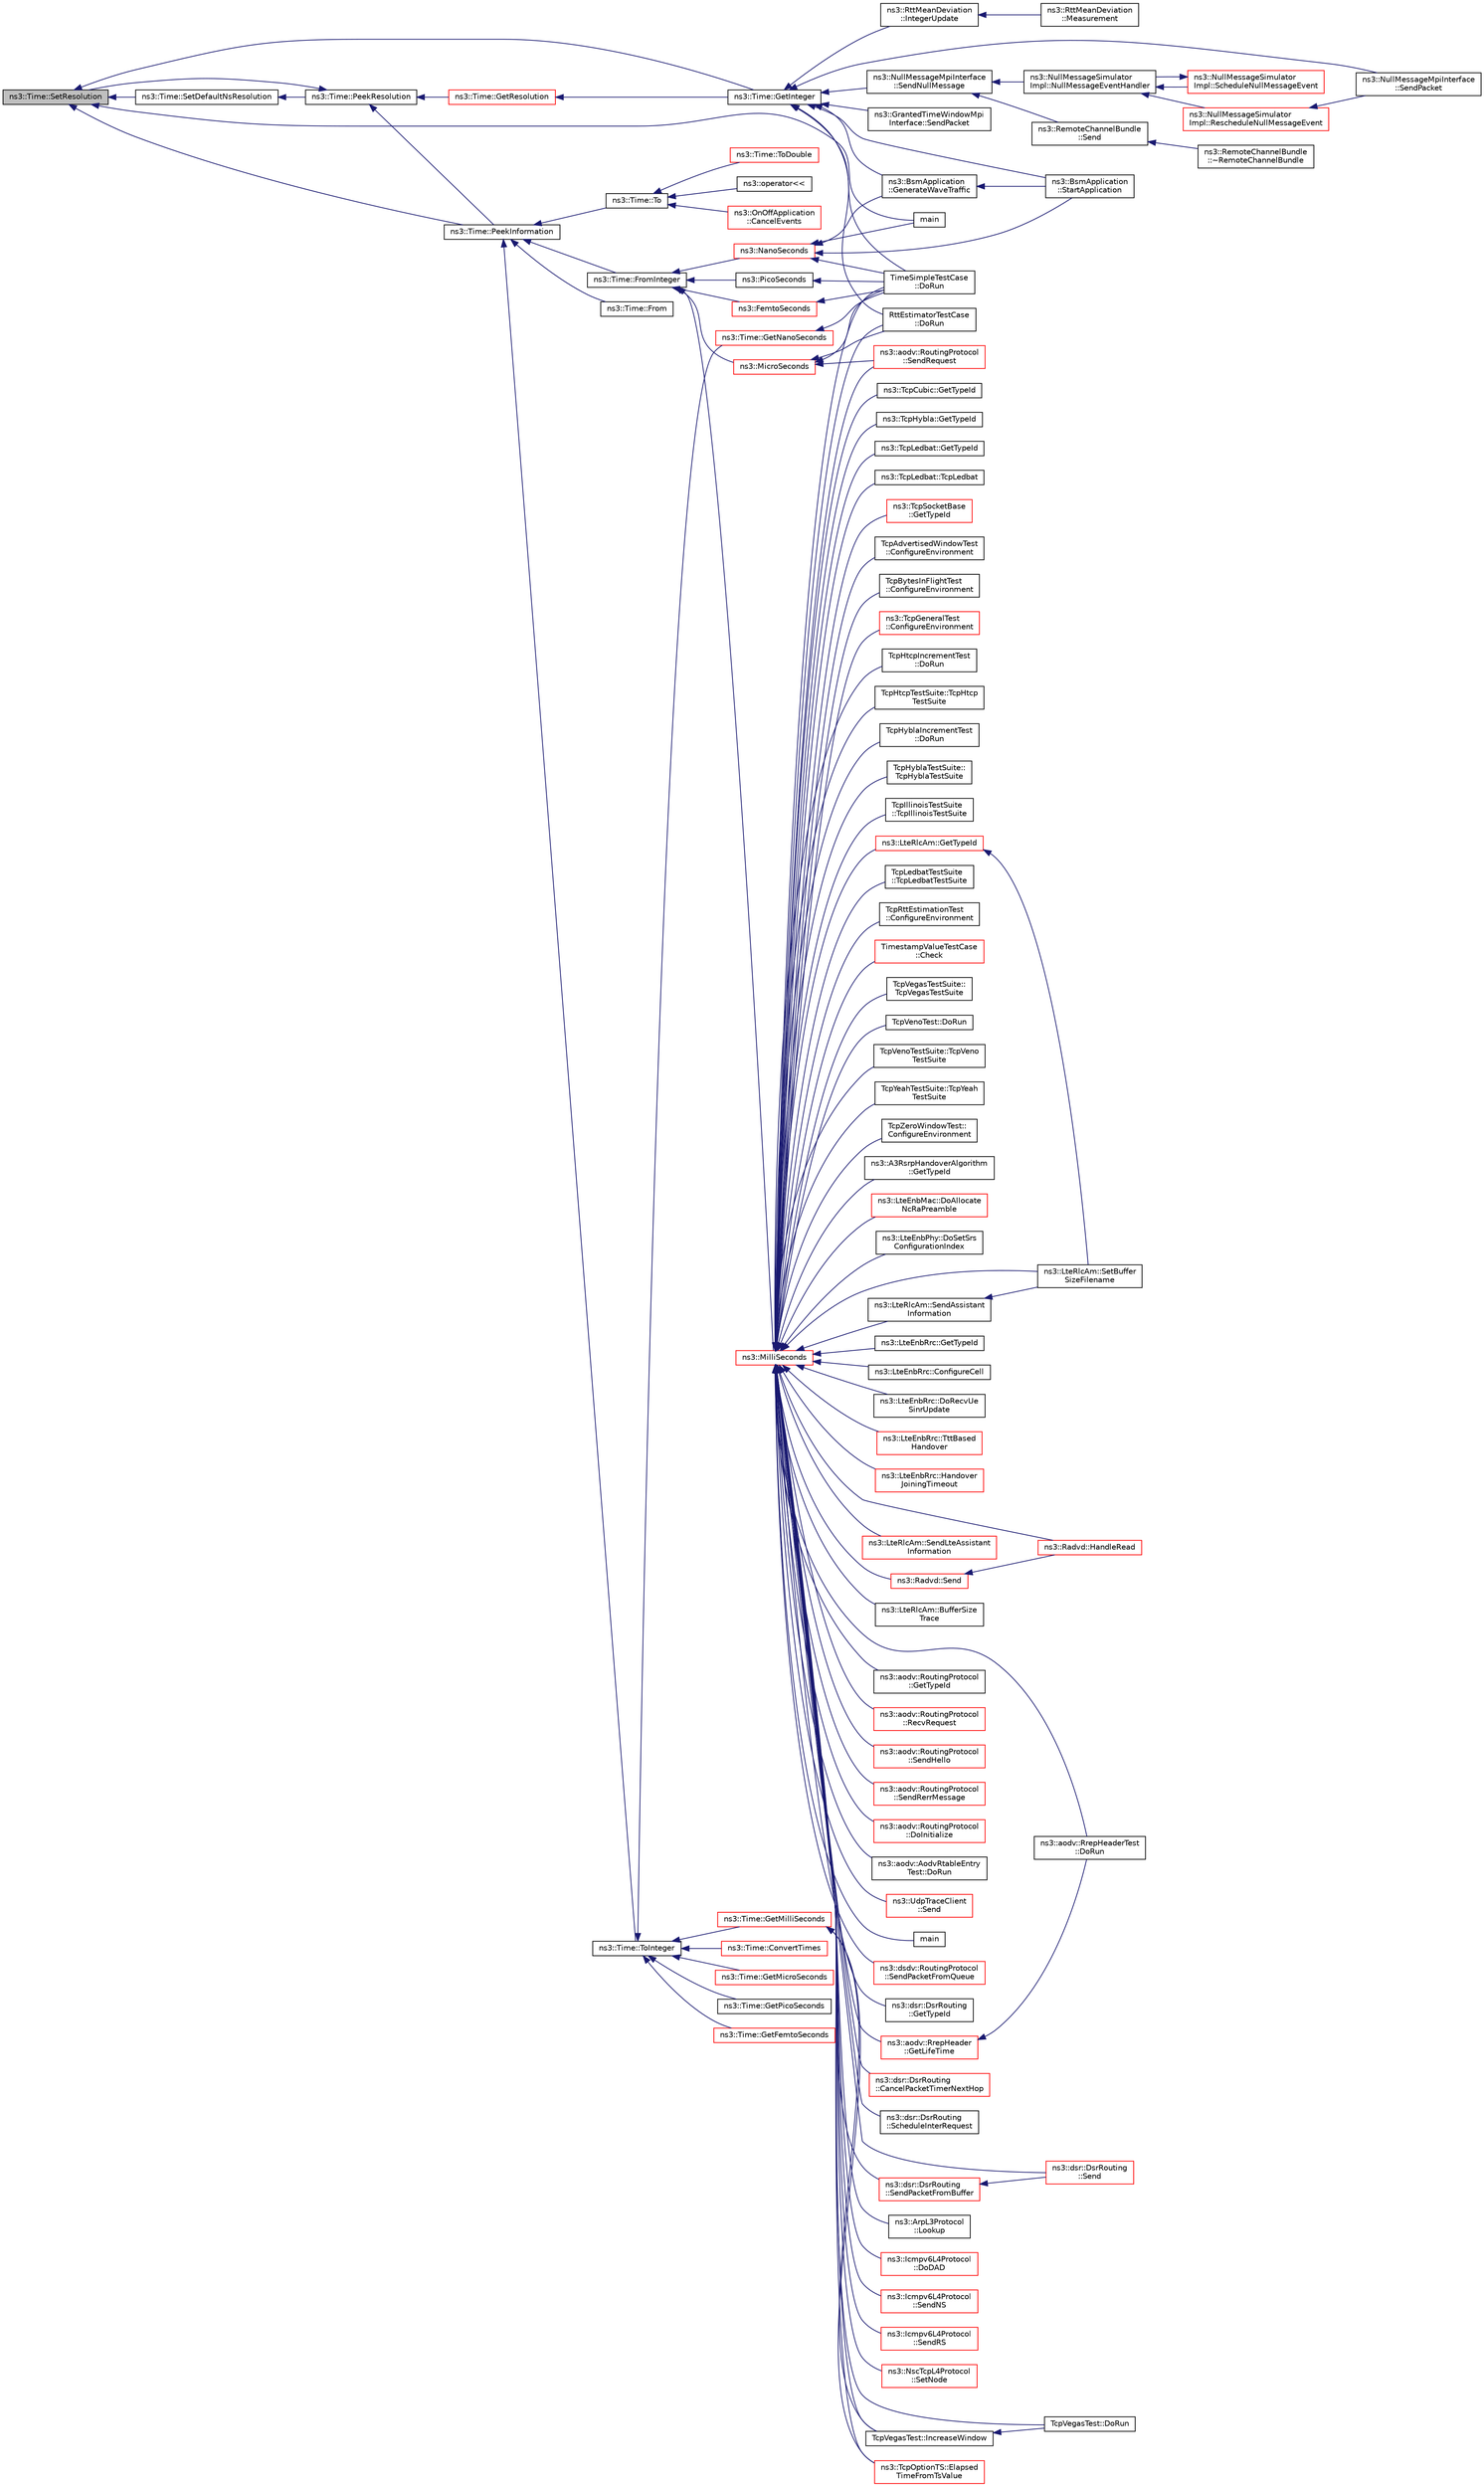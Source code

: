 digraph "ns3::Time::SetResolution"
{
  edge [fontname="Helvetica",fontsize="10",labelfontname="Helvetica",labelfontsize="10"];
  node [fontname="Helvetica",fontsize="10",shape=record];
  rankdir="LR";
  Node1 [label="ns3::Time::SetResolution",height=0.2,width=0.4,color="black", fillcolor="grey75", style="filled", fontcolor="black"];
  Node1 -> Node2 [dir="back",color="midnightblue",fontsize="10",style="solid"];
  Node2 [label="main",height=0.2,width=0.4,color="black", fillcolor="white", style="filled",URL="$dd/d8e/sample-log-time-format_8cc.html#a0ddf1224851353fc92bfbff6f499fa97"];
  Node1 -> Node3 [dir="back",color="midnightblue",fontsize="10",style="solid"];
  Node3 [label="ns3::Time::GetInteger",height=0.2,width=0.4,color="black", fillcolor="white", style="filled",URL="$dc/d04/classns3_1_1Time.html#a8c88e10860be3bc0cfabdbd92df42cff"];
  Node3 -> Node4 [dir="back",color="midnightblue",fontsize="10",style="solid"];
  Node4 [label="TimeSimpleTestCase\l::DoRun",height=0.2,width=0.4,color="black", fillcolor="white", style="filled",URL="$d7/d25/classTimeSimpleTestCase.html#a4420daddc0f37503638626397ec83f41",tooltip="Implementation to actually run this TestCase. "];
  Node3 -> Node5 [dir="back",color="midnightblue",fontsize="10",style="solid"];
  Node5 [label="ns3::RttMeanDeviation\l::IntegerUpdate",height=0.2,width=0.4,color="black", fillcolor="white", style="filled",URL="$d5/d30/classns3_1_1RttMeanDeviation.html#af64f76fb0e39c735425f56add7e6bdd0"];
  Node5 -> Node6 [dir="back",color="midnightblue",fontsize="10",style="solid"];
  Node6 [label="ns3::RttMeanDeviation\l::Measurement",height=0.2,width=0.4,color="black", fillcolor="white", style="filled",URL="$d5/d30/classns3_1_1RttMeanDeviation.html#a3e727dacebe30903b9c7ea084564c4e8",tooltip="Add a new measurement to the estimator. "];
  Node3 -> Node7 [dir="back",color="midnightblue",fontsize="10",style="solid"];
  Node7 [label="RttEstimatorTestCase\l::DoRun",height=0.2,width=0.4,color="black", fillcolor="white", style="filled",URL="$dc/dc8/classRttEstimatorTestCase.html#a0f7b32f862450cf750923c9be8ec0918",tooltip="Implementation to actually run this TestCase. "];
  Node3 -> Node8 [dir="back",color="midnightblue",fontsize="10",style="solid"];
  Node8 [label="ns3::GrantedTimeWindowMpi\lInterface::SendPacket",height=0.2,width=0.4,color="black", fillcolor="white", style="filled",URL="$da/db3/classns3_1_1GrantedTimeWindowMpiInterface.html#ac3b6bb4ae10c6e49001d664871b201c6"];
  Node3 -> Node9 [dir="back",color="midnightblue",fontsize="10",style="solid"];
  Node9 [label="ns3::NullMessageMpiInterface\l::SendPacket",height=0.2,width=0.4,color="black", fillcolor="white", style="filled",URL="$d0/d9f/classns3_1_1NullMessageMpiInterface.html#a5bef503661f681b69f0c69abda3ed25a"];
  Node3 -> Node10 [dir="back",color="midnightblue",fontsize="10",style="solid"];
  Node10 [label="ns3::NullMessageMpiInterface\l::SendNullMessage",height=0.2,width=0.4,color="black", fillcolor="white", style="filled",URL="$d0/d9f/classns3_1_1NullMessageMpiInterface.html#a92aad3a1cd808f9434cb231887f830de",tooltip="Send a Null Message to across the specified bundle. "];
  Node10 -> Node11 [dir="back",color="midnightblue",fontsize="10",style="solid"];
  Node11 [label="ns3::NullMessageSimulator\lImpl::NullMessageEventHandler",height=0.2,width=0.4,color="black", fillcolor="white", style="filled",URL="$db/dea/classns3_1_1NullMessageSimulatorImpl.html#a9bbef7568522f12c33d676e9e5108e2d"];
  Node11 -> Node12 [dir="back",color="midnightblue",fontsize="10",style="solid"];
  Node12 [label="ns3::NullMessageSimulator\lImpl::ScheduleNullMessageEvent",height=0.2,width=0.4,color="red", fillcolor="white", style="filled",URL="$db/dea/classns3_1_1NullMessageSimulatorImpl.html#af281eadb697cd73293300c30b6bd975d"];
  Node12 -> Node11 [dir="back",color="midnightblue",fontsize="10",style="solid"];
  Node11 -> Node13 [dir="back",color="midnightblue",fontsize="10",style="solid"];
  Node13 [label="ns3::NullMessageSimulator\lImpl::RescheduleNullMessageEvent",height=0.2,width=0.4,color="red", fillcolor="white", style="filled",URL="$db/dea/classns3_1_1NullMessageSimulatorImpl.html#addc65b52a532801e4f2dc1fdffce2a66"];
  Node13 -> Node9 [dir="back",color="midnightblue",fontsize="10",style="solid"];
  Node10 -> Node14 [dir="back",color="midnightblue",fontsize="10",style="solid"];
  Node14 [label="ns3::RemoteChannelBundle\l::Send",height=0.2,width=0.4,color="black", fillcolor="white", style="filled",URL="$d6/d78/classns3_1_1RemoteChannelBundle.html#aafe14f486b07e9ae81ab6667de7ddaf3"];
  Node14 -> Node15 [dir="back",color="midnightblue",fontsize="10",style="solid"];
  Node15 [label="ns3::RemoteChannelBundle\l::~RemoteChannelBundle",height=0.2,width=0.4,color="black", fillcolor="white", style="filled",URL="$d6/d78/classns3_1_1RemoteChannelBundle.html#a05c6c262d09634c3e08e1fce48c7b9ec"];
  Node3 -> Node16 [dir="back",color="midnightblue",fontsize="10",style="solid"];
  Node16 [label="ns3::BsmApplication\l::StartApplication",height=0.2,width=0.4,color="black", fillcolor="white", style="filled",URL="$d9/ddb/classns3_1_1BsmApplication.html#a2caf2e381d781dfde58e39f19a220523",tooltip="Called at time specified by Start. "];
  Node3 -> Node17 [dir="back",color="midnightblue",fontsize="10",style="solid"];
  Node17 [label="ns3::BsmApplication\l::GenerateWaveTraffic",height=0.2,width=0.4,color="black", fillcolor="white", style="filled",URL="$d9/ddb/classns3_1_1BsmApplication.html#a22a009e7512e5df69dd9b81f96d15f51",tooltip="Creates and transmits a WAVE BSM packet. "];
  Node17 -> Node16 [dir="back",color="midnightblue",fontsize="10",style="solid"];
  Node1 -> Node18 [dir="back",color="midnightblue",fontsize="10",style="solid"];
  Node18 [label="ns3::Time::PeekInformation",height=0.2,width=0.4,color="black", fillcolor="white", style="filled",URL="$dc/d04/classns3_1_1Time.html#a0b023c55c20582aa7c1781aacf128034"];
  Node18 -> Node19 [dir="back",color="midnightblue",fontsize="10",style="solid"];
  Node19 [label="ns3::Time::FromInteger",height=0.2,width=0.4,color="black", fillcolor="white", style="filled",URL="$dc/d04/classns3_1_1Time.html#a3e742c67b2764e75ff95f9b754d43fe9"];
  Node19 -> Node20 [dir="back",color="midnightblue",fontsize="10",style="solid"];
  Node20 [label="ns3::MilliSeconds",height=0.2,width=0.4,color="red", fillcolor="white", style="filled",URL="$d1/dec/group__timecivil.html#gaf26127cf4571146b83a92ee18679c7a9"];
  Node20 -> Node21 [dir="back",color="midnightblue",fontsize="10",style="solid"];
  Node21 [label="ns3::aodv::RrepHeader\l::GetLifeTime",height=0.2,width=0.4,color="red", fillcolor="white", style="filled",URL="$df/d54/classns3_1_1aodv_1_1RrepHeader.html#a00d049d8a26e6c3de8e1b62bda522a26"];
  Node21 -> Node22 [dir="back",color="midnightblue",fontsize="10",style="solid"];
  Node22 [label="ns3::aodv::RrepHeaderTest\l::DoRun",height=0.2,width=0.4,color="black", fillcolor="white", style="filled",URL="$d8/d49/structns3_1_1aodv_1_1RrepHeaderTest.html#a738960399e10020c091c3b87085f16cd",tooltip="Implementation to actually run this TestCase. "];
  Node20 -> Node23 [dir="back",color="midnightblue",fontsize="10",style="solid"];
  Node23 [label="ns3::aodv::RoutingProtocol\l::GetTypeId",height=0.2,width=0.4,color="black", fillcolor="white", style="filled",URL="$db/dd0/classns3_1_1aodv_1_1RoutingProtocol.html#a430a9cb799a51fc76e8e1580edf5f413"];
  Node20 -> Node24 [dir="back",color="midnightblue",fontsize="10",style="solid"];
  Node24 [label="ns3::aodv::RoutingProtocol\l::SendRequest",height=0.2,width=0.4,color="red", fillcolor="white", style="filled",URL="$db/dd0/classns3_1_1aodv_1_1RoutingProtocol.html#a483f8df4d7855b2a71e506f665ca0828",tooltip="Send RREQ. "];
  Node20 -> Node25 [dir="back",color="midnightblue",fontsize="10",style="solid"];
  Node25 [label="ns3::aodv::RoutingProtocol\l::RecvRequest",height=0.2,width=0.4,color="red", fillcolor="white", style="filled",URL="$db/dd0/classns3_1_1aodv_1_1RoutingProtocol.html#adc8555f0e1e8ba05ea80a412b412d064",tooltip="Receive RREQ. "];
  Node20 -> Node26 [dir="back",color="midnightblue",fontsize="10",style="solid"];
  Node26 [label="ns3::aodv::RoutingProtocol\l::SendHello",height=0.2,width=0.4,color="red", fillcolor="white", style="filled",URL="$db/dd0/classns3_1_1aodv_1_1RoutingProtocol.html#a1b772ee4eda1d3dae376dac6926c0dcf",tooltip="Send hello. "];
  Node20 -> Node27 [dir="back",color="midnightblue",fontsize="10",style="solid"];
  Node27 [label="ns3::aodv::RoutingProtocol\l::SendRerrMessage",height=0.2,width=0.4,color="red", fillcolor="white", style="filled",URL="$db/dd0/classns3_1_1aodv_1_1RoutingProtocol.html#abc216040fe7b7ac100ea7bf2ce9a0bdb",tooltip="Forward RERR. "];
  Node20 -> Node28 [dir="back",color="midnightblue",fontsize="10",style="solid"];
  Node28 [label="ns3::aodv::RoutingProtocol\l::DoInitialize",height=0.2,width=0.4,color="red", fillcolor="white", style="filled",URL="$db/dd0/classns3_1_1aodv_1_1RoutingProtocol.html#ae42c9385e8ede77f42fdb575e26ef880"];
  Node20 -> Node22 [dir="back",color="midnightblue",fontsize="10",style="solid"];
  Node20 -> Node29 [dir="back",color="midnightblue",fontsize="10",style="solid"];
  Node29 [label="ns3::aodv::AodvRtableEntry\lTest::DoRun",height=0.2,width=0.4,color="black", fillcolor="white", style="filled",URL="$d1/de6/structns3_1_1aodv_1_1AodvRtableEntryTest.html#ad1739d41fc9618c26b8c43e9ad45a60b",tooltip="Implementation to actually run this TestCase. "];
  Node20 -> Node30 [dir="back",color="midnightblue",fontsize="10",style="solid"];
  Node30 [label="ns3::UdpTraceClient\l::Send",height=0.2,width=0.4,color="red", fillcolor="white", style="filled",URL="$d4/d5a/structns3_1_1UdpTraceClient.html#a050aa4d5fea933c1093099846259f6ce",tooltip="Send a packet. "];
  Node20 -> Node31 [dir="back",color="midnightblue",fontsize="10",style="solid"];
  Node31 [label="main",height=0.2,width=0.4,color="black", fillcolor="white", style="filled",URL="$d0/d88/csma-bridge-one-hop_8cc.html#a0ddf1224851353fc92bfbff6f499fa97"];
  Node20 -> Node4 [dir="back",color="midnightblue",fontsize="10",style="solid"];
  Node20 -> Node32 [dir="back",color="midnightblue",fontsize="10",style="solid"];
  Node32 [label="ns3::dsdv::RoutingProtocol\l::SendPacketFromQueue",height=0.2,width=0.4,color="red", fillcolor="white", style="filled",URL="$de/dca/classns3_1_1dsdv_1_1RoutingProtocol.html#a9359912928dc5b8dc851366a78c0cc8c"];
  Node20 -> Node33 [dir="back",color="midnightblue",fontsize="10",style="solid"];
  Node33 [label="ns3::dsr::DsrRouting\l::GetTypeId",height=0.2,width=0.4,color="black", fillcolor="white", style="filled",URL="$df/d32/classns3_1_1dsr_1_1DsrRouting.html#add1c578a2b05d4e9bdd3d983b2e3b4ae",tooltip="Get the type identificator. "];
  Node20 -> Node34 [dir="back",color="midnightblue",fontsize="10",style="solid"];
  Node34 [label="ns3::dsr::DsrRouting\l::Send",height=0.2,width=0.4,color="red", fillcolor="white", style="filled",URL="$df/d32/classns3_1_1dsr_1_1DsrRouting.html#af67eeb07193d10db8308cb4ecbe08b02",tooltip="This function is called by higher layer protocol when sending packets. "];
  Node20 -> Node35 [dir="back",color="midnightblue",fontsize="10",style="solid"];
  Node35 [label="ns3::dsr::DsrRouting\l::SendPacketFromBuffer",height=0.2,width=0.4,color="red", fillcolor="white", style="filled",URL="$df/d32/classns3_1_1dsr_1_1DsrRouting.html#a1a862a16f3a5527f9425763864ac3e80",tooltip="This function is responsible for sending out data packets when have route, if no route found..."];
  Node35 -> Node34 [dir="back",color="midnightblue",fontsize="10",style="solid"];
  Node20 -> Node36 [dir="back",color="midnightblue",fontsize="10",style="solid"];
  Node36 [label="ns3::dsr::DsrRouting\l::CancelPacketTimerNextHop",height=0.2,width=0.4,color="red", fillcolor="white", style="filled",URL="$df/d32/classns3_1_1dsr_1_1DsrRouting.html#a215e6fcab10ee0d744a657f0af2695c6",tooltip="Cancel the packet retransmission timer for a all maintenance entries with nextHop address..."];
  Node20 -> Node37 [dir="back",color="midnightblue",fontsize="10",style="solid"];
  Node37 [label="ns3::dsr::DsrRouting\l::ScheduleInterRequest",height=0.2,width=0.4,color="black", fillcolor="white", style="filled",URL="$df/d32/classns3_1_1dsr_1_1DsrRouting.html#a03175efa8103d392d90298f2d8985a29",tooltip="Schedule the intermediate route request. "];
  Node20 -> Node38 [dir="back",color="midnightblue",fontsize="10",style="solid"];
  Node38 [label="ns3::Radvd::Send",height=0.2,width=0.4,color="red", fillcolor="white", style="filled",URL="$d5/dd8/classns3_1_1Radvd.html#a2dc4914b58690eaef190f38726d69bb2",tooltip="Send a packet. "];
  Node38 -> Node39 [dir="back",color="midnightblue",fontsize="10",style="solid"];
  Node39 [label="ns3::Radvd::HandleRead",height=0.2,width=0.4,color="red", fillcolor="white", style="filled",URL="$d5/dd8/classns3_1_1Radvd.html#a75cc828bc07117551ab886d986590045",tooltip="Handle received packet, especially router solicitation. "];
  Node20 -> Node39 [dir="back",color="midnightblue",fontsize="10",style="solid"];
  Node20 -> Node40 [dir="back",color="midnightblue",fontsize="10",style="solid"];
  Node40 [label="ns3::ArpL3Protocol\l::Lookup",height=0.2,width=0.4,color="black", fillcolor="white", style="filled",URL="$de/d05/classns3_1_1ArpL3Protocol.html#a11df282c1ae9cd812160b309fafc73d1",tooltip="Perform an ARP lookup. "];
  Node20 -> Node41 [dir="back",color="midnightblue",fontsize="10",style="solid"];
  Node41 [label="ns3::Icmpv6L4Protocol\l::DoDAD",height=0.2,width=0.4,color="red", fillcolor="white", style="filled",URL="$d7/d1d/classns3_1_1Icmpv6L4Protocol.html#a926ea8e638e30cee8c3c17d4141f3f58",tooltip="Do the Duplication Address Detection (DAD). It consists in sending a NS with our IPv6 as target..."];
  Node20 -> Node42 [dir="back",color="midnightblue",fontsize="10",style="solid"];
  Node42 [label="ns3::Icmpv6L4Protocol\l::SendNS",height=0.2,width=0.4,color="red", fillcolor="white", style="filled",URL="$d7/d1d/classns3_1_1Icmpv6L4Protocol.html#aacd8a4ff185f48e74f4c4b8dc0da4398",tooltip="Send a Neighbor Solicitation. "];
  Node20 -> Node43 [dir="back",color="midnightblue",fontsize="10",style="solid"];
  Node43 [label="ns3::Icmpv6L4Protocol\l::SendRS",height=0.2,width=0.4,color="red", fillcolor="white", style="filled",URL="$d7/d1d/classns3_1_1Icmpv6L4Protocol.html#aaf09883d79f1a055df31d23089a0ea3b",tooltip="Send a Router Solicitation. "];
  Node20 -> Node44 [dir="back",color="midnightblue",fontsize="10",style="solid"];
  Node44 [label="ns3::NscTcpL4Protocol\l::SetNode",height=0.2,width=0.4,color="red", fillcolor="white", style="filled",URL="$dd/dfe/classns3_1_1NscTcpL4Protocol.html#a4ed1c16d77da3bc0154c71f623a0f445"];
  Node20 -> Node45 [dir="back",color="midnightblue",fontsize="10",style="solid"];
  Node45 [label="ns3::TcpCubic::GetTypeId",height=0.2,width=0.4,color="black", fillcolor="white", style="filled",URL="$d3/dc3/classns3_1_1TcpCubic.html#ad27bba0e96569c29fcd76e7926e96e75",tooltip="Get the type ID. "];
  Node20 -> Node46 [dir="back",color="midnightblue",fontsize="10",style="solid"];
  Node46 [label="ns3::TcpHybla::GetTypeId",height=0.2,width=0.4,color="black", fillcolor="white", style="filled",URL="$d6/def/classns3_1_1TcpHybla.html#ab0713a818be55782fe433232f5cbc412",tooltip="Get the type ID. "];
  Node20 -> Node47 [dir="back",color="midnightblue",fontsize="10",style="solid"];
  Node47 [label="ns3::TcpLedbat::GetTypeId",height=0.2,width=0.4,color="black", fillcolor="white", style="filled",URL="$dc/d18/classns3_1_1TcpLedbat.html#a3b7785bb378bd0af12ac9d2f9af330db",tooltip="Get the type ID. "];
  Node20 -> Node48 [dir="back",color="midnightblue",fontsize="10",style="solid"];
  Node48 [label="ns3::TcpLedbat::TcpLedbat",height=0.2,width=0.4,color="black", fillcolor="white", style="filled",URL="$dc/d18/classns3_1_1TcpLedbat.html#a8ce24fa585b0a39bd74faec66d6ae3d8"];
  Node20 -> Node49 [dir="back",color="midnightblue",fontsize="10",style="solid"];
  Node49 [label="ns3::TcpOptionTS::Elapsed\lTimeFromTsValue",height=0.2,width=0.4,color="red", fillcolor="white", style="filled",URL="$d0/dbe/classns3_1_1TcpOptionTS.html#a43934610282898ab9631acb58f2bd35e",tooltip="Estimate the Time elapsed from a TS echo value. "];
  Node20 -> Node50 [dir="back",color="midnightblue",fontsize="10",style="solid"];
  Node50 [label="ns3::TcpSocketBase\l::GetTypeId",height=0.2,width=0.4,color="red", fillcolor="white", style="filled",URL="$d1/d45/classns3_1_1TcpSocketBase.html#a7aa3d6dfe929e6b61ead2217bc5a646a",tooltip="Get the type ID. "];
  Node20 -> Node7 [dir="back",color="midnightblue",fontsize="10",style="solid"];
  Node20 -> Node51 [dir="back",color="midnightblue",fontsize="10",style="solid"];
  Node51 [label="TcpAdvertisedWindowTest\l::ConfigureEnvironment",height=0.2,width=0.4,color="black", fillcolor="white", style="filled",URL="$d2/dd3/classTcpAdvertisedWindowTest.html#a32f6b3ef9a883c098a69ed55dbf21630",tooltip="Change the configuration of the evironment. "];
  Node20 -> Node52 [dir="back",color="midnightblue",fontsize="10",style="solid"];
  Node52 [label="TcpBytesInFlightTest\l::ConfigureEnvironment",height=0.2,width=0.4,color="black", fillcolor="white", style="filled",URL="$d7/d15/classTcpBytesInFlightTest.html#a09c98c951bad56eff605cffc7f52081d",tooltip="Configure the test. "];
  Node20 -> Node53 [dir="back",color="midnightblue",fontsize="10",style="solid"];
  Node53 [label="ns3::TcpGeneralTest\l::ConfigureEnvironment",height=0.2,width=0.4,color="red", fillcolor="white", style="filled",URL="$d2/dfd/classns3_1_1TcpGeneralTest.html#abd4e42807a8d2b13dcd207131af12c3b",tooltip="Change the configuration of the evironment. "];
  Node20 -> Node54 [dir="back",color="midnightblue",fontsize="10",style="solid"];
  Node54 [label="TcpHtcpIncrementTest\l::DoRun",height=0.2,width=0.4,color="black", fillcolor="white", style="filled",URL="$d3/d15/classTcpHtcpIncrementTest.html#a0fa1bb539a4ff1b134949e80608d0ffa",tooltip="Since the calculation depends on the throughput and its associated timing, we schedule a few exact ev..."];
  Node20 -> Node55 [dir="back",color="midnightblue",fontsize="10",style="solid"];
  Node55 [label="TcpHtcpTestSuite::TcpHtcp\lTestSuite",height=0.2,width=0.4,color="black", fillcolor="white", style="filled",URL="$dc/d2f/classTcpHtcpTestSuite.html#a194239641e79f73ec775fc415d8119a2"];
  Node20 -> Node56 [dir="back",color="midnightblue",fontsize="10",style="solid"];
  Node56 [label="TcpHyblaIncrementTest\l::DoRun",height=0.2,width=0.4,color="black", fillcolor="white", style="filled",URL="$d9/d57/classTcpHyblaIncrementTest.html#a22a9600b99784b480e1b615803cf9b1c",tooltip="Implementation to actually run this TestCase. "];
  Node20 -> Node57 [dir="back",color="midnightblue",fontsize="10",style="solid"];
  Node57 [label="TcpHyblaTestSuite::\lTcpHyblaTestSuite",height=0.2,width=0.4,color="black", fillcolor="white", style="filled",URL="$d9/d29/classTcpHyblaTestSuite.html#ab0c48cf5f9b61f77e97fd137fe237779"];
  Node20 -> Node58 [dir="back",color="midnightblue",fontsize="10",style="solid"];
  Node58 [label="TcpIllinoisTestSuite\l::TcpIllinoisTestSuite",height=0.2,width=0.4,color="black", fillcolor="white", style="filled",URL="$d8/d67/classTcpIllinoisTestSuite.html#ac6cc20371834fd97087dc973fd117599"];
  Node20 -> Node59 [dir="back",color="midnightblue",fontsize="10",style="solid"];
  Node59 [label="TcpLedbatTestSuite\l::TcpLedbatTestSuite",height=0.2,width=0.4,color="black", fillcolor="white", style="filled",URL="$db/dfc/classTcpLedbatTestSuite.html#ace7bd1462f5b773fb3c628f84c5063e9"];
  Node20 -> Node60 [dir="back",color="midnightblue",fontsize="10",style="solid"];
  Node60 [label="TcpRttEstimationTest\l::ConfigureEnvironment",height=0.2,width=0.4,color="black", fillcolor="white", style="filled",URL="$dc/deb/classTcpRttEstimationTest.html#a2f03b64bf5e45e2c66446fe8887685a2",tooltip="Change the configuration of the evironment. "];
  Node20 -> Node61 [dir="back",color="midnightblue",fontsize="10",style="solid"];
  Node61 [label="TimestampValueTestCase\l::Check",height=0.2,width=0.4,color="red", fillcolor="white", style="filled",URL="$df/df9/classTimestampValueTestCase.html#acde3ba3966f65c93c76c2ea6fb412216",tooltip="Perform the test checks. "];
  Node20 -> Node62 [dir="back",color="midnightblue",fontsize="10",style="solid"];
  Node62 [label="TcpVegasTest::DoRun",height=0.2,width=0.4,color="black", fillcolor="white", style="filled",URL="$df/d88/classTcpVegasTest.html#a00eaa735d1666ec15d51ad98cf584087",tooltip="Implementation to actually run this TestCase. "];
  Node20 -> Node63 [dir="back",color="midnightblue",fontsize="10",style="solid"];
  Node63 [label="TcpVegasTest::IncreaseWindow",height=0.2,width=0.4,color="black", fillcolor="white", style="filled",URL="$df/d88/classTcpVegasTest.html#a87d311143a7c0f4d91624641965b1ced",tooltip="Increases the TCP window. "];
  Node63 -> Node62 [dir="back",color="midnightblue",fontsize="10",style="solid"];
  Node20 -> Node64 [dir="back",color="midnightblue",fontsize="10",style="solid"];
  Node64 [label="TcpVegasTestSuite::\lTcpVegasTestSuite",height=0.2,width=0.4,color="black", fillcolor="white", style="filled",URL="$d7/d8e/classTcpVegasTestSuite.html#a29c09d70112ba279c65c1950fd9d8f31"];
  Node20 -> Node65 [dir="back",color="midnightblue",fontsize="10",style="solid"];
  Node65 [label="TcpVenoTest::DoRun",height=0.2,width=0.4,color="black", fillcolor="white", style="filled",URL="$db/d48/classTcpVenoTest.html#ac9a8c938515295419b597b999c724100",tooltip="Implementation to actually run this TestCase. "];
  Node20 -> Node66 [dir="back",color="midnightblue",fontsize="10",style="solid"];
  Node66 [label="TcpVenoTestSuite::TcpVeno\lTestSuite",height=0.2,width=0.4,color="black", fillcolor="white", style="filled",URL="$df/d2c/classTcpVenoTestSuite.html#aa0e2d08bba1842a251573e2641358c23"];
  Node20 -> Node67 [dir="back",color="midnightblue",fontsize="10",style="solid"];
  Node67 [label="TcpYeahTestSuite::TcpYeah\lTestSuite",height=0.2,width=0.4,color="black", fillcolor="white", style="filled",URL="$da/d6f/classTcpYeahTestSuite.html#a10fa514fc988f5ebc4b00c4bc9e34b48"];
  Node20 -> Node68 [dir="back",color="midnightblue",fontsize="10",style="solid"];
  Node68 [label="TcpZeroWindowTest::\lConfigureEnvironment",height=0.2,width=0.4,color="black", fillcolor="white", style="filled",URL="$d1/db9/classTcpZeroWindowTest.html#ac5468dca75edd6211d8edb9e5104b405",tooltip="Change the configuration of the evironment. "];
  Node20 -> Node69 [dir="back",color="midnightblue",fontsize="10",style="solid"];
  Node69 [label="ns3::A3RsrpHandoverAlgorithm\l::GetTypeId",height=0.2,width=0.4,color="black", fillcolor="white", style="filled",URL="$d4/d3b/classns3_1_1A3RsrpHandoverAlgorithm.html#a360823d5e9ad02bb52aa7cb15b54c582"];
  Node20 -> Node70 [dir="back",color="midnightblue",fontsize="10",style="solid"];
  Node70 [label="ns3::LteEnbMac::DoAllocate\lNcRaPreamble",height=0.2,width=0.4,color="red", fillcolor="white", style="filled",URL="$d5/d3a/classns3_1_1LteEnbMac.html#ac4fcd278ef3da6ee6d070f9d990428db"];
  Node20 -> Node71 [dir="back",color="midnightblue",fontsize="10",style="solid"];
  Node71 [label="ns3::LteEnbPhy::DoSetSrs\lConfigurationIndex",height=0.2,width=0.4,color="black", fillcolor="white", style="filled",URL="$d3/d51/classns3_1_1LteEnbPhy.html#a653797be2decd49ea8ccd35c79678e18"];
  Node20 -> Node72 [dir="back",color="midnightblue",fontsize="10",style="solid"];
  Node72 [label="ns3::LteEnbRrc::GetTypeId",height=0.2,width=0.4,color="black", fillcolor="white", style="filled",URL="$de/d65/classns3_1_1LteEnbRrc.html#a190eb3b4dd8f551a205878eceddac013"];
  Node20 -> Node73 [dir="back",color="midnightblue",fontsize="10",style="solid"];
  Node73 [label="ns3::LteEnbRrc::ConfigureCell",height=0.2,width=0.4,color="black", fillcolor="white", style="filled",URL="$de/d65/classns3_1_1LteEnbRrc.html#a28baabf29624b37f55d017665be407c0",tooltip="Configure cell-specific parameters. "];
  Node20 -> Node74 [dir="back",color="midnightblue",fontsize="10",style="solid"];
  Node74 [label="ns3::LteEnbRrc::DoRecvUe\lSinrUpdate",height=0.2,width=0.4,color="black", fillcolor="white", style="filled",URL="$de/d65/classns3_1_1LteEnbRrc.html#a115b66a977332492cc0dd6c3703dea2c"];
  Node20 -> Node75 [dir="back",color="midnightblue",fontsize="10",style="solid"];
  Node75 [label="ns3::LteEnbRrc::TttBased\lHandover",height=0.2,width=0.4,color="red", fillcolor="white", style="filled",URL="$de/d65/classns3_1_1LteEnbRrc.html#a3f879b8dee06a9daf27e4c1b9f2a9099"];
  Node20 -> Node76 [dir="back",color="midnightblue",fontsize="10",style="solid"];
  Node76 [label="ns3::LteEnbRrc::Handover\lJoiningTimeout",height=0.2,width=0.4,color="red", fillcolor="white", style="filled",URL="$de/d65/classns3_1_1LteEnbRrc.html#a8374075a52ca40290d3f15e253ef94ff"];
  Node20 -> Node77 [dir="back",color="midnightblue",fontsize="10",style="solid"];
  Node77 [label="ns3::LteRlcAm::GetTypeId",height=0.2,width=0.4,color="red", fillcolor="white", style="filled",URL="$d0/d4c/classns3_1_1LteRlcAm.html#a28143176a465769583d9db0b4b36b91b"];
  Node77 -> Node78 [dir="back",color="midnightblue",fontsize="10",style="solid"];
  Node78 [label="ns3::LteRlcAm::SetBuffer\lSizeFilename",height=0.2,width=0.4,color="black", fillcolor="white", style="filled",URL="$d0/d4c/classns3_1_1LteRlcAm.html#a8dc824904cb52c426acc6b778c05eab5"];
  Node20 -> Node79 [dir="back",color="midnightblue",fontsize="10",style="solid"];
  Node79 [label="ns3::LteRlcAm::BufferSize\lTrace",height=0.2,width=0.4,color="black", fillcolor="white", style="filled",URL="$d0/d4c/classns3_1_1LteRlcAm.html#add3deab7ad7c96b571cea35aa28308c5"];
  Node20 -> Node78 [dir="back",color="midnightblue",fontsize="10",style="solid"];
  Node20 -> Node80 [dir="back",color="midnightblue",fontsize="10",style="solid"];
  Node80 [label="ns3::LteRlcAm::SendAssistant\lInformation",height=0.2,width=0.4,color="black", fillcolor="white", style="filled",URL="$d0/d4c/classns3_1_1LteRlcAm.html#a2be4deb8b579e4cc90ed97a0f79f7db7"];
  Node80 -> Node78 [dir="back",color="midnightblue",fontsize="10",style="solid"];
  Node20 -> Node81 [dir="back",color="midnightblue",fontsize="10",style="solid"];
  Node81 [label="ns3::LteRlcAm::SendLteAssistant\lInformation",height=0.2,width=0.4,color="red", fillcolor="white", style="filled",URL="$d0/d4c/classns3_1_1LteRlcAm.html#a5aae277d58b87abb89b62464ea6e7d9e"];
  Node19 -> Node82 [dir="back",color="midnightblue",fontsize="10",style="solid"];
  Node82 [label="ns3::MicroSeconds",height=0.2,width=0.4,color="red", fillcolor="white", style="filled",URL="$d1/dec/group__timecivil.html#ga17465a639c8d1464e76538afdd78a9f0"];
  Node82 -> Node24 [dir="back",color="midnightblue",fontsize="10",style="solid"];
  Node82 -> Node4 [dir="back",color="midnightblue",fontsize="10",style="solid"];
  Node82 -> Node7 [dir="back",color="midnightblue",fontsize="10",style="solid"];
  Node19 -> Node83 [dir="back",color="midnightblue",fontsize="10",style="solid"];
  Node83 [label="ns3::NanoSeconds",height=0.2,width=0.4,color="red", fillcolor="white", style="filled",URL="$d1/dec/group__timecivil.html#ga281d64bcb4dad96267d83c7688ec433f"];
  Node83 -> Node2 [dir="back",color="midnightblue",fontsize="10",style="solid"];
  Node83 -> Node4 [dir="back",color="midnightblue",fontsize="10",style="solid"];
  Node83 -> Node16 [dir="back",color="midnightblue",fontsize="10",style="solid"];
  Node83 -> Node17 [dir="back",color="midnightblue",fontsize="10",style="solid"];
  Node19 -> Node84 [dir="back",color="midnightblue",fontsize="10",style="solid"];
  Node84 [label="ns3::PicoSeconds",height=0.2,width=0.4,color="black", fillcolor="white", style="filled",URL="$d1/dec/group__timecivil.html#ga76fd2414c43c694447c6e290954c9f3a"];
  Node84 -> Node4 [dir="back",color="midnightblue",fontsize="10",style="solid"];
  Node19 -> Node85 [dir="back",color="midnightblue",fontsize="10",style="solid"];
  Node85 [label="ns3::FemtoSeconds",height=0.2,width=0.4,color="red", fillcolor="white", style="filled",URL="$d1/dec/group__timecivil.html#ga7df0af9e3ea0a71baeba0fbde1c54943"];
  Node85 -> Node4 [dir="back",color="midnightblue",fontsize="10",style="solid"];
  Node18 -> Node86 [dir="back",color="midnightblue",fontsize="10",style="solid"];
  Node86 [label="ns3::Time::From",height=0.2,width=0.4,color="black", fillcolor="white", style="filled",URL="$dc/d04/classns3_1_1Time.html#a132d87a88dbff816f6aeea2d7244c3ae"];
  Node18 -> Node87 [dir="back",color="midnightblue",fontsize="10",style="solid"];
  Node87 [label="ns3::Time::ToInteger",height=0.2,width=0.4,color="black", fillcolor="white", style="filled",URL="$dc/d04/classns3_1_1Time.html#a0c9c8fb9ec7222c7799c1081f14f6031"];
  Node87 -> Node88 [dir="back",color="midnightblue",fontsize="10",style="solid"];
  Node88 [label="ns3::Time::GetMilliSeconds",height=0.2,width=0.4,color="red", fillcolor="white", style="filled",URL="$dc/d04/classns3_1_1Time.html#aba3428a8b6c4c8d9014ce44145081f34"];
  Node88 -> Node49 [dir="back",color="midnightblue",fontsize="10",style="solid"];
  Node88 -> Node63 [dir="back",color="midnightblue",fontsize="10",style="solid"];
  Node87 -> Node89 [dir="back",color="midnightblue",fontsize="10",style="solid"];
  Node89 [label="ns3::Time::GetMicroSeconds",height=0.2,width=0.4,color="red", fillcolor="white", style="filled",URL="$dc/d04/classns3_1_1Time.html#a2542b9273c336da11fcaf54e8bc6e4c8"];
  Node87 -> Node90 [dir="back",color="midnightblue",fontsize="10",style="solid"];
  Node90 [label="ns3::Time::GetNanoSeconds",height=0.2,width=0.4,color="red", fillcolor="white", style="filled",URL="$dc/d04/classns3_1_1Time.html#a2fdb7bf0e1f5cd93b6149cb37bbb7f08"];
  Node90 -> Node4 [dir="back",color="midnightblue",fontsize="10",style="solid"];
  Node87 -> Node91 [dir="back",color="midnightblue",fontsize="10",style="solid"];
  Node91 [label="ns3::Time::GetPicoSeconds",height=0.2,width=0.4,color="black", fillcolor="white", style="filled",URL="$dc/d04/classns3_1_1Time.html#a37d779ab1dc746255dd7a9864e5ea39b"];
  Node87 -> Node92 [dir="back",color="midnightblue",fontsize="10",style="solid"];
  Node92 [label="ns3::Time::GetFemtoSeconds",height=0.2,width=0.4,color="red", fillcolor="white", style="filled",URL="$dc/d04/classns3_1_1Time.html#a53f9fa38f86a0315515b1acaec5bba50"];
  Node87 -> Node93 [dir="back",color="midnightblue",fontsize="10",style="solid"];
  Node93 [label="ns3::Time::ConvertTimes",height=0.2,width=0.4,color="red", fillcolor="white", style="filled",URL="$dc/d04/classns3_1_1Time.html#ab9aa5b31389ff3d227e0eaf89250d787"];
  Node18 -> Node94 [dir="back",color="midnightblue",fontsize="10",style="solid"];
  Node94 [label="ns3::Time::To",height=0.2,width=0.4,color="black", fillcolor="white", style="filled",URL="$dc/d04/classns3_1_1Time.html#a04904d9cb915f816b62df3d4e65ce78c"];
  Node94 -> Node95 [dir="back",color="midnightblue",fontsize="10",style="solid"];
  Node95 [label="ns3::OnOffApplication\l::CancelEvents",height=0.2,width=0.4,color="red", fillcolor="white", style="filled",URL="$dc/d04/classns3_1_1OnOffApplication.html#afb253c6f54b73e7ca4599ad5541bce5c",tooltip="Cancel all pending events. "];
  Node94 -> Node96 [dir="back",color="midnightblue",fontsize="10",style="solid"];
  Node96 [label="ns3::Time::ToDouble",height=0.2,width=0.4,color="red", fillcolor="white", style="filled",URL="$dc/d04/classns3_1_1Time.html#a5fc320666cc3f9b379e64e9263e332b3"];
  Node94 -> Node97 [dir="back",color="midnightblue",fontsize="10",style="solid"];
  Node97 [label="ns3::operator\<\<",height=0.2,width=0.4,color="black", fillcolor="white", style="filled",URL="$d7/d2e/namespacens3.html#a347c51c1d8c261be30a8048ba717e0b0"];
  Node1 -> Node98 [dir="back",color="midnightblue",fontsize="10",style="solid"];
  Node98 [label="ns3::Time::SetDefaultNsResolution",height=0.2,width=0.4,color="black", fillcolor="white", style="filled",URL="$dc/d04/classns3_1_1Time.html#a6a872e62f71dfa817fef2c549473d980"];
  Node98 -> Node99 [dir="back",color="midnightblue",fontsize="10",style="solid"];
  Node99 [label="ns3::Time::PeekResolution",height=0.2,width=0.4,color="black", fillcolor="white", style="filled",URL="$dc/d04/classns3_1_1Time.html#a963e53522278fcbdf1ab9f7adbd0f5d6"];
  Node99 -> Node18 [dir="back",color="midnightblue",fontsize="10",style="solid"];
  Node99 -> Node1 [dir="back",color="midnightblue",fontsize="10",style="solid"];
  Node99 -> Node100 [dir="back",color="midnightblue",fontsize="10",style="solid"];
  Node100 [label="ns3::Time::GetResolution",height=0.2,width=0.4,color="red", fillcolor="white", style="filled",URL="$dc/d04/classns3_1_1Time.html#a1444f0f08b5e19f031157609e32fcf98"];
  Node100 -> Node3 [dir="back",color="midnightblue",fontsize="10",style="solid"];
}
